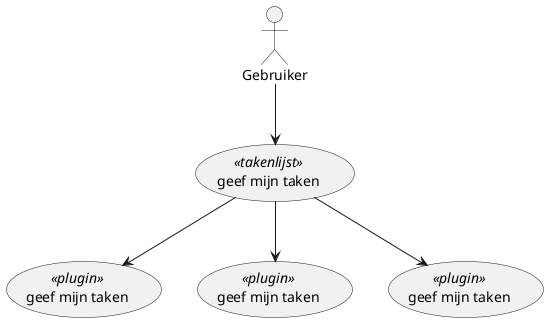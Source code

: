 @startuml

:Gebruiker:

(geef mijn taken) as (UseCase) << takenlijst >>

(geef mijn taken) as (Plugin1) << plugin >>
(geef mijn taken) as (Plugin2) << plugin >>
(geef mijn taken) as (Plugin3) << plugin >>

Gebruiker --> (UseCase)

(UseCase) --> (Plugin1)
(UseCase) --> (Plugin2)
(UseCase) --> (Plugin3)

@enduml